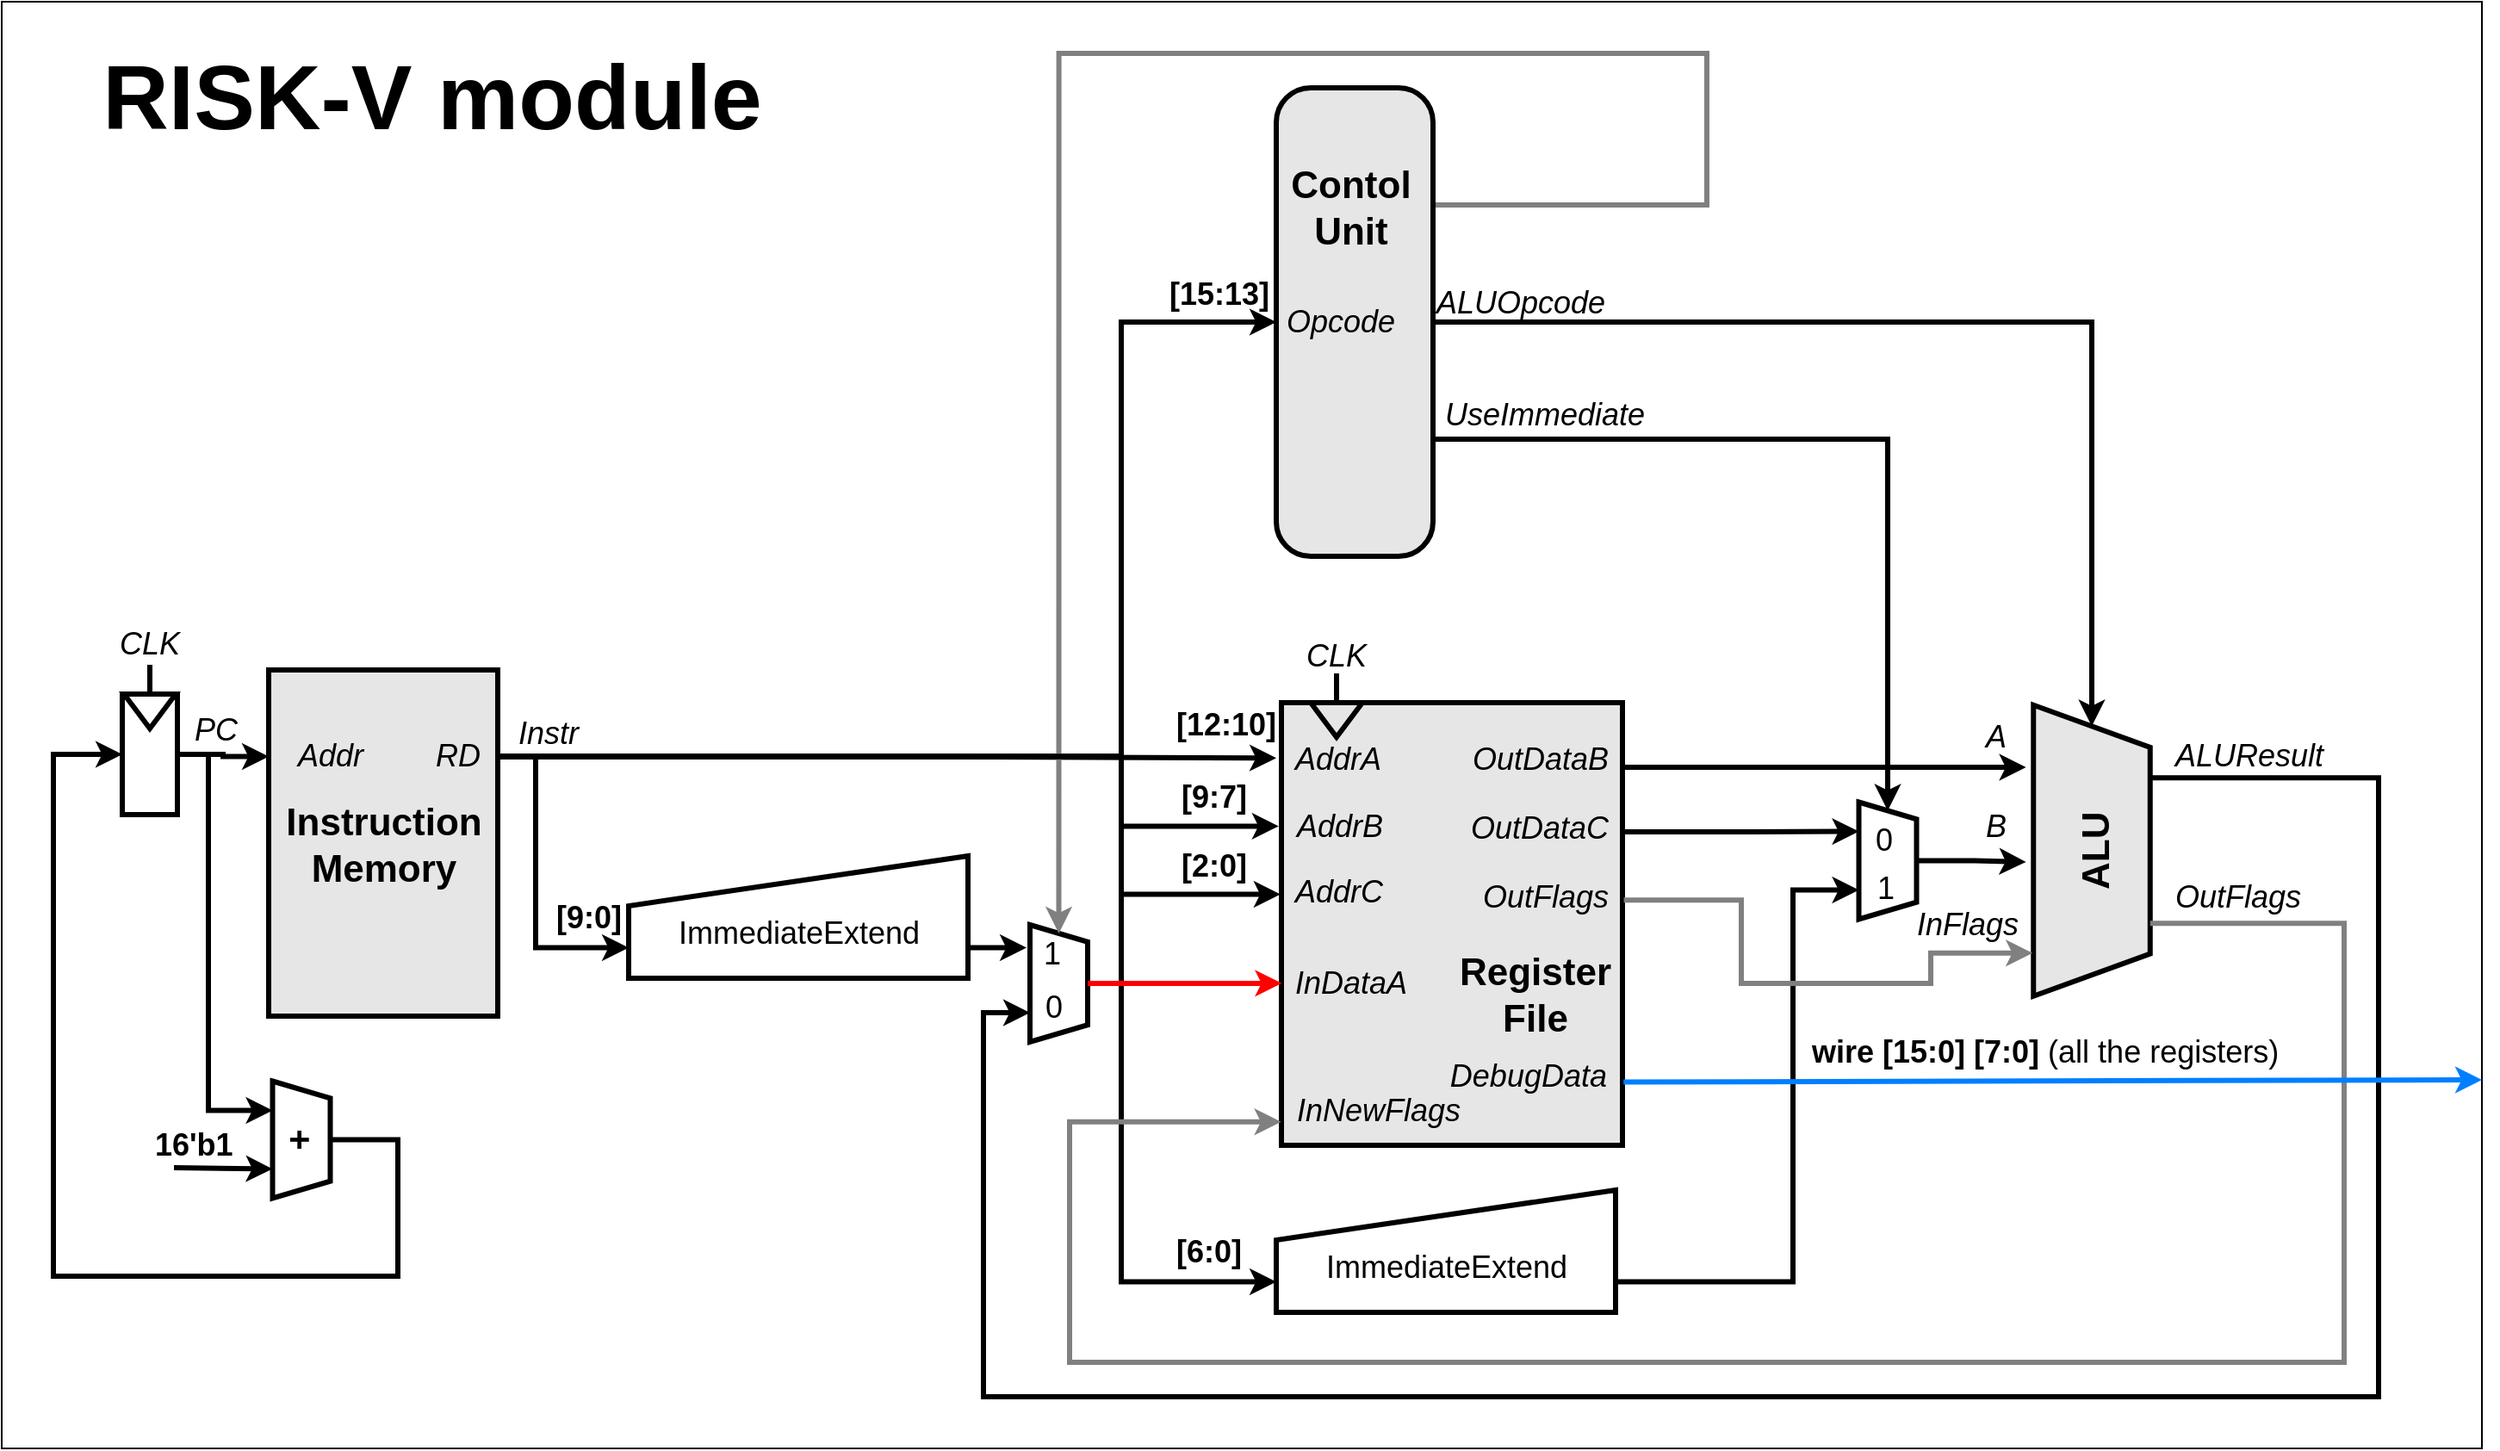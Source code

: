 <mxfile>
    <diagram name="Page-1" id="CjnsRdnZkcc44lROkodG">
        <mxGraphModel dx="2453" dy="1877" grid="1" gridSize="10" guides="1" tooltips="1" connect="1" arrows="1" fold="1" page="1" pageScale="1" pageWidth="827" pageHeight="1169" math="0" shadow="0">
            <root>
                <mxCell id="0"/>
                <mxCell id="1" parent="0"/>
                <mxCell id="2" value="" style="rounded=0;whiteSpace=wrap;html=1;" parent="1" vertex="1">
                    <mxGeometry x="10" y="10" width="1440" height="840" as="geometry"/>
                </mxCell>
                <mxCell id="O-shyT19sQsiW26_N4do-6" style="edgeStyle=orthogonalEdgeStyle;rounded=0;orthogonalLoop=1;jettySize=auto;html=1;exitX=1;exitY=0.25;exitDx=0;exitDy=0;entryX=0;entryY=0.75;entryDx=0;entryDy=0;strokeWidth=3;" parent="1" source="O-shyT19sQsiW26_N4do-2" target="O-shyT19sQsiW26_N4do-4" edge="1">
                    <mxGeometry relative="1" as="geometry">
                        <Array as="points">
                            <mxPoint x="320.0" y="448.0"/>
                            <mxPoint x="320.0" y="559"/>
                        </Array>
                    </mxGeometry>
                </mxCell>
                <mxCell id="O-shyT19sQsiW26_N4do-16" style="edgeStyle=orthogonalEdgeStyle;rounded=0;orthogonalLoop=1;jettySize=auto;html=1;exitX=1;exitY=0.25;exitDx=0;exitDy=0;entryX=0;entryY=0.5;entryDx=0;entryDy=0;strokeWidth=3;" parent="1" source="O-shyT19sQsiW26_N4do-2" target="O-shyT19sQsiW26_N4do-15" edge="1">
                    <mxGeometry relative="1" as="geometry">
                        <Array as="points">
                            <mxPoint x="660" y="448.0"/>
                            <mxPoint x="660" y="196.0"/>
                        </Array>
                    </mxGeometry>
                </mxCell>
                <mxCell id="O-shyT19sQsiW26_N4do-44" style="edgeStyle=orthogonalEdgeStyle;rounded=0;orthogonalLoop=1;jettySize=auto;html=1;exitX=1;exitY=0.25;exitDx=0;exitDy=0;entryX=0;entryY=0.75;entryDx=0;entryDy=0;strokeWidth=3;" parent="1" source="O-shyT19sQsiW26_N4do-2" target="O-shyT19sQsiW26_N4do-42" edge="1">
                    <mxGeometry relative="1" as="geometry">
                        <Array as="points">
                            <mxPoint x="660" y="448.0"/>
                            <mxPoint x="660" y="753"/>
                        </Array>
                    </mxGeometry>
                </mxCell>
                <mxCell id="O-shyT19sQsiW26_N4do-2" value="" style="rounded=0;whiteSpace=wrap;html=1;fillColor=#E6E6E6;strokeWidth=3;" parent="1" vertex="1">
                    <mxGeometry x="165.0" y="398.0" width="133" height="201" as="geometry"/>
                </mxCell>
                <mxCell id="O-shyT19sQsiW26_N4do-7" value="&lt;span&gt;Instr&lt;/span&gt;" style="text;html=1;align=left;verticalAlign=middle;whiteSpace=wrap;rounded=0;fontSize=18;fontStyle=2" parent="1" vertex="1">
                    <mxGeometry x="308.0" y="420.0" width="52" height="30" as="geometry"/>
                </mxCell>
                <mxCell id="O-shyT19sQsiW26_N4do-10" style="edgeStyle=orthogonalEdgeStyle;rounded=0;orthogonalLoop=1;jettySize=auto;html=1;exitX=1;exitY=0.75;exitDx=0;exitDy=0;entryX=0.202;entryY=1.061;entryDx=0;entryDy=0;entryPerimeter=0;strokeWidth=3;" parent="1" source="O-shyT19sQsiW26_N4do-4" target="O-shyT19sQsiW26_N4do-8" edge="1">
                    <mxGeometry relative="1" as="geometry"/>
                </mxCell>
                <mxCell id="O-shyT19sQsiW26_N4do-53" style="edgeStyle=orthogonalEdgeStyle;rounded=0;orthogonalLoop=1;jettySize=auto;html=1;exitX=0.999;exitY=0.292;exitDx=0;exitDy=0;entryX=0.25;entryY=1;entryDx=0;entryDy=0;exitPerimeter=0;strokeWidth=3;" parent="1" source="O-shyT19sQsiW26_N4do-13" target="O-shyT19sQsiW26_N4do-33" edge="1">
                    <mxGeometry relative="1" as="geometry"/>
                </mxCell>
                <mxCell id="O-shyT19sQsiW26_N4do-13" value="" style="rounded=0;whiteSpace=wrap;html=1;fillColor=#E6E6E6;strokeWidth=3;" parent="1" vertex="1">
                    <mxGeometry x="753" y="417.0" width="198" height="257" as="geometry"/>
                </mxCell>
                <mxCell id="O-shyT19sQsiW26_N4do-8" value="" style="shape=trapezoid;perimeter=trapezoidPerimeter;whiteSpace=wrap;html=1;fixedSize=1;rotation=90;fillColor=none;strokeWidth=3;size=9.93;" parent="1" vertex="1">
                    <mxGeometry x="589.75" y="563.25" width="68" height="33.5" as="geometry"/>
                </mxCell>
                <mxCell id="O-shyT19sQsiW26_N4do-14" style="edgeStyle=orthogonalEdgeStyle;rounded=0;orthogonalLoop=1;jettySize=auto;html=1;exitX=1;exitY=0.25;exitDx=0;exitDy=0;entryX=-0.015;entryY=0.125;entryDx=0;entryDy=0;entryPerimeter=0;strokeWidth=3;" parent="1" source="O-shyT19sQsiW26_N4do-2" target="O-shyT19sQsiW26_N4do-13" edge="1">
                    <mxGeometry relative="1" as="geometry"/>
                </mxCell>
                <mxCell id="O-shyT19sQsiW26_N4do-36" style="edgeStyle=orthogonalEdgeStyle;rounded=0;orthogonalLoop=1;jettySize=auto;html=1;exitX=1;exitY=0.5;exitDx=0;exitDy=0;entryX=0;entryY=0.5;entryDx=0;entryDy=0;strokeWidth=3;" parent="1" source="O-shyT19sQsiW26_N4do-15" target="O-shyT19sQsiW26_N4do-35" edge="1">
                    <mxGeometry relative="1" as="geometry"/>
                </mxCell>
                <mxCell id="O-shyT19sQsiW26_N4do-38" style="edgeStyle=orthogonalEdgeStyle;rounded=0;orthogonalLoop=1;jettySize=auto;html=1;exitX=1;exitY=0.75;exitDx=0;exitDy=0;entryX=0;entryY=0.5;entryDx=0;entryDy=0;strokeWidth=3;" parent="1" source="O-shyT19sQsiW26_N4do-15" target="O-shyT19sQsiW26_N4do-33" edge="1">
                    <mxGeometry relative="1" as="geometry"/>
                </mxCell>
                <mxCell id="O-shyT19sQsiW26_N4do-40" style="edgeStyle=orthogonalEdgeStyle;rounded=0;orthogonalLoop=1;jettySize=auto;html=1;exitX=1;exitY=0.25;exitDx=0;exitDy=0;entryX=0;entryY=0.5;entryDx=0;entryDy=0;strokeWidth=3;strokeColor=#808080;" parent="1" source="O-shyT19sQsiW26_N4do-15" target="O-shyT19sQsiW26_N4do-8" edge="1">
                    <mxGeometry relative="1" as="geometry">
                        <Array as="points">
                            <mxPoint x="1000" y="128.0"/>
                            <mxPoint x="1000" y="40.0"/>
                            <mxPoint x="624" y="40.0"/>
                        </Array>
                    </mxGeometry>
                </mxCell>
                <mxCell id="O-shyT19sQsiW26_N4do-15" value="" style="rounded=1;whiteSpace=wrap;html=1;fillColor=#E6E6E6;strokeWidth=3;arcSize=22;" parent="1" vertex="1">
                    <mxGeometry x="750" y="60.0" width="91" height="272" as="geometry"/>
                </mxCell>
                <mxCell id="O-shyT19sQsiW26_N4do-17" value="" style="group" parent="1" vertex="1" connectable="0">
                    <mxGeometry x="374.0" y="506.0" width="197" height="71" as="geometry"/>
                </mxCell>
                <mxCell id="O-shyT19sQsiW26_N4do-4" value="&lt;p style=&quot;line-height: 120%;&quot;&gt;&lt;br&gt;&lt;/p&gt;" style="shape=manualInput;whiteSpace=wrap;html=1;fillColor=none;strokeWidth=3;size=29;align=center;" parent="O-shyT19sQsiW26_N4do-17" vertex="1">
                    <mxGeometry width="197" height="71" as="geometry"/>
                </mxCell>
                <mxCell id="O-shyT19sQsiW26_N4do-5" value="ImmediateExtend" style="text;html=1;align=center;verticalAlign=middle;whiteSpace=wrap;rounded=0;fontSize=18;" parent="O-shyT19sQsiW26_N4do-17" vertex="1">
                    <mxGeometry x="26.5" y="30" width="144" height="30" as="geometry"/>
                </mxCell>
                <mxCell id="O-shyT19sQsiW26_N4do-18" value="[15:13]" style="text;html=1;align=left;verticalAlign=middle;whiteSpace=wrap;rounded=0;fontSize=18;fontStyle=1" parent="1" vertex="1">
                    <mxGeometry x="686" y="165.0" width="60" height="30" as="geometry"/>
                </mxCell>
                <mxCell id="O-shyT19sQsiW26_N4do-19" value="&lt;font style=&quot;font-size: 22px;&quot;&gt;Contol Unit&lt;/font&gt;" style="text;html=1;align=center;verticalAlign=middle;whiteSpace=wrap;rounded=0;fontSize=18;fontStyle=1" parent="1" vertex="1">
                    <mxGeometry x="750" y="100.0" width="87" height="60" as="geometry"/>
                </mxCell>
                <mxCell id="O-shyT19sQsiW26_N4do-20" value="[12:10]" style="text;html=1;align=left;verticalAlign=middle;whiteSpace=wrap;rounded=0;fontSize=18;fontStyle=1" parent="1" vertex="1">
                    <mxGeometry x="690" y="410.0" width="60" height="40" as="geometry"/>
                </mxCell>
                <mxCell id="O-shyT19sQsiW26_N4do-21" value="" style="triangle;whiteSpace=wrap;html=1;fillColor=none;strokeWidth=3;rotation=90;" parent="1" vertex="1">
                    <mxGeometry x="775" y="412.0" width="20" height="30" as="geometry"/>
                </mxCell>
                <mxCell id="O-shyT19sQsiW26_N4do-22" value="AddrA" style="text;html=1;align=left;verticalAlign=middle;whiteSpace=wrap;rounded=0;fontSize=18;fontStyle=2" parent="1" vertex="1">
                    <mxGeometry x="759" y="430.0" width="60" height="40" as="geometry"/>
                </mxCell>
                <mxCell id="O-shyT19sQsiW26_N4do-23" value="CLK" style="text;html=1;align=center;verticalAlign=middle;whiteSpace=wrap;rounded=0;fontSize=18;fontStyle=2" parent="1" vertex="1">
                    <mxGeometry x="755" y="380.0" width="60" height="20" as="geometry"/>
                </mxCell>
                <mxCell id="O-shyT19sQsiW26_N4do-24" value="" style="endArrow=none;html=1;rounded=0;exitX=0;exitY=0.5;exitDx=0;exitDy=0;entryX=0.5;entryY=1;entryDx=0;entryDy=0;strokeWidth=3;" parent="1" source="O-shyT19sQsiW26_N4do-21" target="O-shyT19sQsiW26_N4do-23" edge="1">
                    <mxGeometry width="50" height="50" relative="1" as="geometry">
                        <mxPoint x="780" y="450.0" as="sourcePoint"/>
                        <mxPoint x="830" y="400.0" as="targetPoint"/>
                    </mxGeometry>
                </mxCell>
                <mxCell id="O-shyT19sQsiW26_N4do-25" style="edgeStyle=orthogonalEdgeStyle;rounded=0;orthogonalLoop=1;jettySize=auto;html=1;exitX=1;exitY=0.25;exitDx=0;exitDy=0;entryX=-0.008;entryY=0.279;entryDx=0;entryDy=0;entryPerimeter=0;strokeWidth=3;" parent="1" source="O-shyT19sQsiW26_N4do-2" target="O-shyT19sQsiW26_N4do-13" edge="1">
                    <mxGeometry relative="1" as="geometry">
                        <Array as="points">
                            <mxPoint x="660" y="448.0"/>
                            <mxPoint x="660" y="489.0"/>
                        </Array>
                    </mxGeometry>
                </mxCell>
                <mxCell id="O-shyT19sQsiW26_N4do-26" value="[9:7]" style="text;html=1;align=left;verticalAlign=middle;whiteSpace=wrap;rounded=0;fontSize=18;fontStyle=1" parent="1" vertex="1">
                    <mxGeometry x="693" y="452.0" width="60" height="40" as="geometry"/>
                </mxCell>
                <mxCell id="O-shyT19sQsiW26_N4do-27" value="AddrB" style="text;html=1;align=left;verticalAlign=middle;whiteSpace=wrap;rounded=0;fontSize=18;fontStyle=2" parent="1" vertex="1">
                    <mxGeometry x="760" y="469.0" width="60" height="40" as="geometry"/>
                </mxCell>
                <mxCell id="O-shyT19sQsiW26_N4do-28" style="edgeStyle=orthogonalEdgeStyle;rounded=0;orthogonalLoop=1;jettySize=auto;html=1;exitX=1;exitY=0.25;exitDx=0;exitDy=0;entryX=-0.003;entryY=0.433;entryDx=0;entryDy=0;entryPerimeter=0;strokeWidth=3;" parent="1" source="O-shyT19sQsiW26_N4do-2" target="O-shyT19sQsiW26_N4do-13" edge="1">
                    <mxGeometry relative="1" as="geometry">
                        <Array as="points">
                            <mxPoint x="660" y="448.0"/>
                            <mxPoint x="660" y="528"/>
                        </Array>
                    </mxGeometry>
                </mxCell>
                <mxCell id="O-shyT19sQsiW26_N4do-29" value="AddrC" style="text;html=1;align=left;verticalAlign=middle;whiteSpace=wrap;rounded=0;fontSize=18;fontStyle=2" parent="1" vertex="1">
                    <mxGeometry x="759" y="507.0" width="60" height="40" as="geometry"/>
                </mxCell>
                <mxCell id="O-shyT19sQsiW26_N4do-30" style="edgeStyle=orthogonalEdgeStyle;rounded=0;orthogonalLoop=1;jettySize=auto;html=1;exitX=0.5;exitY=0;exitDx=0;exitDy=0;entryX=0.001;entryY=0.634;entryDx=0;entryDy=0;entryPerimeter=0;strokeWidth=3;fillColor=#f8cecc;strokeColor=#FF0000;" parent="1" source="O-shyT19sQsiW26_N4do-8" target="O-shyT19sQsiW26_N4do-13" edge="1">
                    <mxGeometry relative="1" as="geometry"/>
                </mxCell>
                <mxCell id="O-shyT19sQsiW26_N4do-31" value="InDataA" style="text;html=1;align=left;verticalAlign=middle;whiteSpace=wrap;rounded=0;fontSize=18;fontStyle=2" parent="1" vertex="1">
                    <mxGeometry x="759" y="560" width="60" height="40" as="geometry"/>
                </mxCell>
                <mxCell id="O-shyT19sQsiW26_N4do-32" value="&lt;font style=&quot;font-size: 22px;&quot;&gt;Register File&lt;/font&gt;" style="text;html=1;align=center;verticalAlign=middle;whiteSpace=wrap;rounded=0;fontSize=18;fontStyle=1" parent="1" vertex="1">
                    <mxGeometry x="857" y="557" width="87" height="60" as="geometry"/>
                </mxCell>
                <mxCell id="O-shyT19sQsiW26_N4do-33" value="" style="shape=trapezoid;perimeter=trapezoidPerimeter;whiteSpace=wrap;html=1;fixedSize=1;rotation=90;fillColor=none;strokeWidth=3;size=9.93;" parent="1" vertex="1">
                    <mxGeometry x="1071" y="492.0" width="68" height="33.5" as="geometry"/>
                </mxCell>
                <mxCell id="O-shyT19sQsiW26_N4do-47" style="edgeStyle=orthogonalEdgeStyle;rounded=0;orthogonalLoop=1;jettySize=auto;html=1;exitX=0.25;exitY=0;exitDx=0;exitDy=0;entryX=0.75;entryY=1;entryDx=0;entryDy=0;fontSize=13;strokeWidth=3;" parent="1" source="O-shyT19sQsiW26_N4do-35" target="O-shyT19sQsiW26_N4do-8" edge="1">
                    <mxGeometry relative="1" as="geometry">
                        <Array as="points">
                            <mxPoint x="1390" y="461.0"/>
                            <mxPoint x="1390" y="820"/>
                            <mxPoint x="580" y="820"/>
                            <mxPoint x="580" y="597"/>
                        </Array>
                    </mxGeometry>
                </mxCell>
                <mxCell id="O-shyT19sQsiW26_N4do-35" value="" style="shape=trapezoid;perimeter=trapezoidPerimeter;whiteSpace=wrap;html=1;fixedSize=1;rotation=90;fillColor=#E6E6E6;strokeWidth=3;size=24.598;" parent="1" vertex="1">
                    <mxGeometry x="1139" y="469.0" width="169" height="67.75" as="geometry"/>
                </mxCell>
                <mxCell id="O-shyT19sQsiW26_N4do-37" value="ALUOpcode" style="text;html=1;align=left;verticalAlign=middle;whiteSpace=wrap;rounded=0;fontSize=18;fontStyle=2" parent="1" vertex="1">
                    <mxGeometry x="841" y="165.0" width="109" height="40" as="geometry"/>
                </mxCell>
                <mxCell id="O-shyT19sQsiW26_N4do-39" value="UseImmediate" style="text;html=1;align=left;verticalAlign=middle;whiteSpace=wrap;rounded=0;fontSize=18;fontStyle=2" parent="1" vertex="1">
                    <mxGeometry x="846" y="230.0" width="134" height="40" as="geometry"/>
                </mxCell>
                <mxCell id="O-shyT19sQsiW26_N4do-41" value="" style="group" parent="1" vertex="1" connectable="0">
                    <mxGeometry x="750" y="700" width="197" height="71" as="geometry"/>
                </mxCell>
                <mxCell id="O-shyT19sQsiW26_N4do-42" value="&lt;p style=&quot;line-height: 120%;&quot;&gt;&lt;br&gt;&lt;/p&gt;" style="shape=manualInput;whiteSpace=wrap;html=1;fillColor=none;strokeWidth=3;size=29;align=center;" parent="O-shyT19sQsiW26_N4do-41" vertex="1">
                    <mxGeometry width="197" height="71" as="geometry"/>
                </mxCell>
                <mxCell id="O-shyT19sQsiW26_N4do-43" value="ImmediateExtend" style="text;html=1;align=center;verticalAlign=middle;whiteSpace=wrap;rounded=0;fontSize=18;" parent="O-shyT19sQsiW26_N4do-41" vertex="1">
                    <mxGeometry x="26.5" y="30" width="144" height="30" as="geometry"/>
                </mxCell>
                <mxCell id="O-shyT19sQsiW26_N4do-45" value="1" style="text;html=1;align=left;verticalAlign=middle;whiteSpace=wrap;rounded=0;fontSize=18;fontStyle=0" parent="1" vertex="1">
                    <mxGeometry x="612.63" y="543" width="22.25" height="40" as="geometry"/>
                </mxCell>
                <mxCell id="O-shyT19sQsiW26_N4do-46" value="0" style="text;html=1;align=left;verticalAlign=middle;whiteSpace=wrap;rounded=0;fontSize=18;fontStyle=0" parent="1" vertex="1">
                    <mxGeometry x="614" y="574" width="22.25" height="40" as="geometry"/>
                </mxCell>
                <mxCell id="O-shyT19sQsiW26_N4do-48" value="ALUResult" style="text;html=1;align=left;verticalAlign=middle;whiteSpace=wrap;rounded=0;fontSize=18;fontStyle=2" parent="1" vertex="1">
                    <mxGeometry x="1270" y="427.5" width="110" height="40" as="geometry"/>
                </mxCell>
                <mxCell id="O-shyT19sQsiW26_N4do-49" value="A" style="text;html=1;align=left;verticalAlign=middle;whiteSpace=wrap;rounded=0;fontSize=18;fontStyle=2" parent="1" vertex="1">
                    <mxGeometry x="1160" y="417.0" width="20" height="40" as="geometry"/>
                </mxCell>
                <mxCell id="O-shyT19sQsiW26_N4do-50" value="B" style="text;html=1;align=left;verticalAlign=middle;whiteSpace=wrap;rounded=0;fontSize=18;fontStyle=2" parent="1" vertex="1">
                    <mxGeometry x="1160" y="469.0" width="20" height="40" as="geometry"/>
                </mxCell>
                <mxCell id="O-shyT19sQsiW26_N4do-51" style="edgeStyle=orthogonalEdgeStyle;rounded=0;orthogonalLoop=1;jettySize=auto;html=1;exitX=0.5;exitY=0;exitDx=0;exitDy=0;entryX=0.539;entryY=1.064;entryDx=0;entryDy=0;entryPerimeter=0;strokeWidth=3;" parent="1" source="O-shyT19sQsiW26_N4do-33" target="O-shyT19sQsiW26_N4do-35" edge="1">
                    <mxGeometry relative="1" as="geometry"/>
                </mxCell>
                <mxCell id="O-shyT19sQsiW26_N4do-52" style="edgeStyle=orthogonalEdgeStyle;rounded=0;orthogonalLoop=1;jettySize=auto;html=1;exitX=1.003;exitY=0.146;exitDx=0;exitDy=0;entryX=0.214;entryY=1.064;entryDx=0;entryDy=0;entryPerimeter=0;strokeWidth=3;exitPerimeter=0;" parent="1" source="O-shyT19sQsiW26_N4do-13" target="O-shyT19sQsiW26_N4do-35" edge="1">
                    <mxGeometry relative="1" as="geometry"/>
                </mxCell>
                <mxCell id="O-shyT19sQsiW26_N4do-54" style="edgeStyle=orthogonalEdgeStyle;rounded=0;orthogonalLoop=1;jettySize=auto;html=1;exitX=1;exitY=0.75;exitDx=0;exitDy=0;entryX=0.75;entryY=1;entryDx=0;entryDy=0;strokeWidth=3;" parent="1" source="O-shyT19sQsiW26_N4do-42" target="O-shyT19sQsiW26_N4do-33" edge="1">
                    <mxGeometry relative="1" as="geometry">
                        <Array as="points">
                            <mxPoint x="1050" y="753"/>
                            <mxPoint x="1050" y="526"/>
                        </Array>
                    </mxGeometry>
                </mxCell>
                <mxCell id="O-shyT19sQsiW26_N4do-55" style="edgeStyle=orthogonalEdgeStyle;rounded=0;orthogonalLoop=1;jettySize=auto;html=1;exitX=1.004;exitY=0.446;exitDx=0;exitDy=0;entryX=0.852;entryY=1.008;entryDx=0;entryDy=0;entryPerimeter=0;exitPerimeter=0;strokeWidth=3;strokeColor=#808080;" parent="1" source="O-shyT19sQsiW26_N4do-13" target="O-shyT19sQsiW26_N4do-35" edge="1">
                    <mxGeometry relative="1" as="geometry">
                        <Array as="points">
                            <mxPoint x="1020" y="532"/>
                            <mxPoint x="1020" y="580"/>
                            <mxPoint x="1130" y="580"/>
                            <mxPoint x="1130" y="562"/>
                        </Array>
                    </mxGeometry>
                </mxCell>
                <mxCell id="O-shyT19sQsiW26_N4do-56" value="InFlags" style="text;html=1;align=left;verticalAlign=middle;whiteSpace=wrap;rounded=0;fontSize=18;fontStyle=2" parent="1" vertex="1">
                    <mxGeometry x="1120" y="525.5" width="71" height="40" as="geometry"/>
                </mxCell>
                <mxCell id="O-shyT19sQsiW26_N4do-57" value="1" style="text;html=1;align=left;verticalAlign=middle;whiteSpace=wrap;rounded=0;fontSize=18;fontStyle=0" parent="1" vertex="1">
                    <mxGeometry x="1097" y="505.0" width="22.25" height="40" as="geometry"/>
                </mxCell>
                <mxCell id="O-shyT19sQsiW26_N4do-58" value="0" style="text;html=1;align=left;verticalAlign=middle;whiteSpace=wrap;rounded=0;fontSize=18;fontStyle=0" parent="1" vertex="1">
                    <mxGeometry x="1096" y="477.0" width="22.25" height="40" as="geometry"/>
                </mxCell>
                <mxCell id="O-shyT19sQsiW26_N4do-59" value="OutDataB" style="text;html=1;align=right;verticalAlign=middle;whiteSpace=wrap;rounded=0;fontSize=18;fontStyle=2" parent="1" vertex="1">
                    <mxGeometry x="853.5" y="430.0" width="90.5" height="40" as="geometry"/>
                </mxCell>
                <mxCell id="O-shyT19sQsiW26_N4do-60" value="OutDataC" style="text;html=1;align=right;verticalAlign=middle;whiteSpace=wrap;rounded=0;fontSize=18;fontStyle=2" parent="1" vertex="1">
                    <mxGeometry x="853.5" y="470.0" width="90.5" height="40" as="geometry"/>
                </mxCell>
                <mxCell id="O-shyT19sQsiW26_N4do-61" value="OutFlags" style="text;html=1;align=right;verticalAlign=middle;whiteSpace=wrap;rounded=0;fontSize=18;fontStyle=2" parent="1" vertex="1">
                    <mxGeometry x="853.5" y="510.0" width="90.5" height="40" as="geometry"/>
                </mxCell>
                <mxCell id="O-shyT19sQsiW26_N4do-62" value="DebugData" style="text;html=1;align=right;verticalAlign=middle;whiteSpace=wrap;rounded=0;fontSize=18;fontStyle=2" parent="1" vertex="1">
                    <mxGeometry x="840" y="614" width="104" height="40" as="geometry"/>
                </mxCell>
                <mxCell id="O-shyT19sQsiW26_N4do-63" value="InNewFlags" style="text;html=1;align=left;verticalAlign=middle;whiteSpace=wrap;rounded=0;fontSize=18;fontStyle=2" parent="1" vertex="1">
                    <mxGeometry x="760" y="634" width="117" height="40" as="geometry"/>
                </mxCell>
                <mxCell id="O-shyT19sQsiW26_N4do-64" style="edgeStyle=orthogonalEdgeStyle;rounded=0;orthogonalLoop=1;jettySize=auto;html=1;exitX=0.75;exitY=0;exitDx=0;exitDy=0;entryX=-0.001;entryY=0.947;entryDx=0;entryDy=0;entryPerimeter=0;strokeWidth=3;strokeColor=#808080;" parent="1" source="O-shyT19sQsiW26_N4do-35" target="O-shyT19sQsiW26_N4do-13" edge="1">
                    <mxGeometry relative="1" as="geometry">
                        <Array as="points">
                            <mxPoint x="1370" y="545"/>
                            <mxPoint x="1370" y="800"/>
                            <mxPoint x="630" y="800"/>
                            <mxPoint x="630" y="660"/>
                        </Array>
                    </mxGeometry>
                </mxCell>
                <mxCell id="O-shyT19sQsiW26_N4do-65" value="OutFlags" style="text;html=1;align=left;verticalAlign=middle;whiteSpace=wrap;rounded=0;fontSize=18;fontStyle=2" parent="1" vertex="1">
                    <mxGeometry x="1270" y="510.0" width="110" height="40" as="geometry"/>
                </mxCell>
                <mxCell id="O-shyT19sQsiW26_N4do-71" style="edgeStyle=orthogonalEdgeStyle;rounded=0;orthogonalLoop=1;jettySize=auto;html=1;exitX=1;exitY=0.5;exitDx=0;exitDy=0;entryX=0.25;entryY=1;entryDx=0;entryDy=0;strokeWidth=3;" parent="1" source="O-shyT19sQsiW26_N4do-66" target="O-shyT19sQsiW26_N4do-70" edge="1">
                    <mxGeometry relative="1" as="geometry">
                        <Array as="points">
                            <mxPoint x="130.0" y="447.0"/>
                            <mxPoint x="130.0" y="654"/>
                        </Array>
                    </mxGeometry>
                </mxCell>
                <mxCell id="O-shyT19sQsiW26_N4do-73" style="edgeStyle=orthogonalEdgeStyle;rounded=0;orthogonalLoop=1;jettySize=auto;html=1;exitX=1;exitY=0.5;exitDx=0;exitDy=0;entryX=0;entryY=0.25;entryDx=0;entryDy=0;strokeWidth=3;" parent="1" source="O-shyT19sQsiW26_N4do-66" target="O-shyT19sQsiW26_N4do-2" edge="1">
                    <mxGeometry relative="1" as="geometry"/>
                </mxCell>
                <mxCell id="O-shyT19sQsiW26_N4do-66" value="" style="rounded=0;whiteSpace=wrap;html=1;fillColor=none;strokeWidth=3;" parent="1" vertex="1">
                    <mxGeometry x="80.0" y="412.0" width="32" height="70" as="geometry"/>
                </mxCell>
                <mxCell id="O-shyT19sQsiW26_N4do-67" value="" style="triangle;whiteSpace=wrap;html=1;fillColor=none;strokeWidth=3;rotation=90;" parent="1" vertex="1">
                    <mxGeometry x="86.0" y="407.0" width="20" height="30" as="geometry"/>
                </mxCell>
                <mxCell id="O-shyT19sQsiW26_N4do-68" value="CLK" style="text;html=1;align=center;verticalAlign=middle;whiteSpace=wrap;rounded=0;fontSize=18;fontStyle=2" parent="1" vertex="1">
                    <mxGeometry x="66.0" y="370.0" width="60" height="25" as="geometry"/>
                </mxCell>
                <mxCell id="O-shyT19sQsiW26_N4do-69" value="" style="endArrow=none;html=1;rounded=0;exitX=0;exitY=0.5;exitDx=0;exitDy=0;entryX=0.5;entryY=1;entryDx=0;entryDy=0;strokeWidth=3;" parent="1" source="O-shyT19sQsiW26_N4do-67" target="O-shyT19sQsiW26_N4do-68" edge="1">
                    <mxGeometry width="50" height="50" relative="1" as="geometry">
                        <mxPoint x="91.0" y="445.0" as="sourcePoint"/>
                        <mxPoint x="141.0" y="395.0" as="targetPoint"/>
                    </mxGeometry>
                </mxCell>
                <mxCell id="O-shyT19sQsiW26_N4do-72" style="edgeStyle=orthogonalEdgeStyle;rounded=0;orthogonalLoop=1;jettySize=auto;html=1;exitX=0.5;exitY=0;exitDx=0;exitDy=0;entryX=0;entryY=0.5;entryDx=0;entryDy=0;strokeWidth=3;" parent="1" source="O-shyT19sQsiW26_N4do-70" target="O-shyT19sQsiW26_N4do-66" edge="1">
                    <mxGeometry relative="1" as="geometry">
                        <Array as="points">
                            <mxPoint x="240.0" y="671"/>
                            <mxPoint x="240.0" y="750"/>
                            <mxPoint x="40.0" y="750"/>
                            <mxPoint x="40.0" y="447.0"/>
                        </Array>
                    </mxGeometry>
                </mxCell>
                <mxCell id="O-shyT19sQsiW26_N4do-70" value="&lt;font style=&quot;font-size: 21px;&quot;&gt;&lt;b&gt;+&lt;/b&gt;&lt;/font&gt;" style="shape=trapezoid;perimeter=trapezoidPerimeter;whiteSpace=wrap;html=1;fixedSize=1;rotation=90;fillColor=none;strokeWidth=3;size=9.93;" parent="1" vertex="1">
                    <mxGeometry x="150.0" y="654" width="68" height="33.5" as="geometry"/>
                </mxCell>
                <mxCell id="O-shyT19sQsiW26_N4do-74" value="&lt;span&gt;PC&lt;/span&gt;" style="text;html=1;align=left;verticalAlign=middle;whiteSpace=wrap;rounded=0;fontSize=18;fontStyle=2" parent="1" vertex="1">
                    <mxGeometry x="120.0" y="418.0" width="37" height="30" as="geometry"/>
                </mxCell>
                <mxCell id="O-shyT19sQsiW26_N4do-75" value="&lt;font style=&quot;font-size: 22px;&quot;&gt;Instruction Memory&lt;/font&gt;" style="text;html=1;align=center;verticalAlign=middle;whiteSpace=wrap;rounded=0;fontSize=18;fontStyle=1" parent="1" vertex="1">
                    <mxGeometry x="166.0" y="470.0" width="132" height="60" as="geometry"/>
                </mxCell>
                <mxCell id="O-shyT19sQsiW26_N4do-76" value="Addr" style="text;html=1;align=left;verticalAlign=middle;whiteSpace=wrap;rounded=0;fontSize=18;fontStyle=2" parent="1" vertex="1">
                    <mxGeometry x="180.0" y="427.5" width="60" height="40" as="geometry"/>
                </mxCell>
                <mxCell id="O-shyT19sQsiW26_N4do-77" value="RD" style="text;html=1;align=right;verticalAlign=middle;whiteSpace=wrap;rounded=0;fontSize=18;fontStyle=2" parent="1" vertex="1">
                    <mxGeometry x="230.0" y="427.5" width="60" height="40" as="geometry"/>
                </mxCell>
                <mxCell id="O-shyT19sQsiW26_N4do-83" value="" style="endArrow=classic;html=1;rounded=0;entryX=0.75;entryY=1;entryDx=0;entryDy=0;strokeWidth=3;" parent="1" target="O-shyT19sQsiW26_N4do-70" edge="1">
                    <mxGeometry width="50" height="50" relative="1" as="geometry">
                        <mxPoint x="110.0" y="687" as="sourcePoint"/>
                        <mxPoint x="160.0" y="640" as="targetPoint"/>
                    </mxGeometry>
                </mxCell>
                <mxCell id="O-shyT19sQsiW26_N4do-84" value="16'b1" style="text;html=1;align=left;verticalAlign=middle;whiteSpace=wrap;rounded=0;fontSize=18;fontStyle=1" parent="1" vertex="1">
                    <mxGeometry x="97.0" y="654" width="60" height="40" as="geometry"/>
                </mxCell>
                <mxCell id="O-shyT19sQsiW26_N4do-85" value="[2:0]" style="text;html=1;align=left;verticalAlign=middle;whiteSpace=wrap;rounded=0;fontSize=18;fontStyle=1" parent="1" vertex="1">
                    <mxGeometry x="693" y="492.0" width="60" height="40" as="geometry"/>
                </mxCell>
                <mxCell id="O-shyT19sQsiW26_N4do-86" value="[9:0]" style="text;html=1;align=left;verticalAlign=middle;whiteSpace=wrap;rounded=0;fontSize=18;fontStyle=1" parent="1" vertex="1">
                    <mxGeometry x="330.0" y="521.5" width="60" height="40" as="geometry"/>
                </mxCell>
                <mxCell id="O-shyT19sQsiW26_N4do-87" value="[6:0]" style="text;html=1;align=left;verticalAlign=middle;whiteSpace=wrap;rounded=0;fontSize=18;fontStyle=1" parent="1" vertex="1">
                    <mxGeometry x="690" y="715.5" width="60" height="40" as="geometry"/>
                </mxCell>
                <mxCell id="O-shyT19sQsiW26_N4do-88" value="" style="endArrow=classic;html=1;rounded=0;exitX=1.003;exitY=0.857;exitDx=0;exitDy=0;exitPerimeter=0;strokeWidth=3;strokeColor=#007FFF;" parent="1" source="O-shyT19sQsiW26_N4do-13" edge="1">
                    <mxGeometry width="50" height="50" relative="1" as="geometry">
                        <mxPoint x="960" y="640" as="sourcePoint"/>
                        <mxPoint x="1450" y="636" as="targetPoint"/>
                    </mxGeometry>
                </mxCell>
                <mxCell id="O-shyT19sQsiW26_N4do-89" value="wire [15:0] [7:0] &lt;span style=&quot;font-weight: normal;&quot;&gt;(all the registers)&lt;/span&gt;" style="text;html=1;align=left;verticalAlign=middle;whiteSpace=wrap;rounded=0;fontSize=18;fontStyle=1" parent="1" vertex="1">
                    <mxGeometry x="1059.25" y="600" width="350.75" height="40" as="geometry"/>
                </mxCell>
                <mxCell id="O-shyT19sQsiW26_N4do-90" value="Opcode" style="text;html=1;align=left;verticalAlign=middle;whiteSpace=wrap;rounded=0;fontSize=18;fontStyle=2" parent="1" vertex="1">
                    <mxGeometry x="753.5" y="176.0" width="80" height="40" as="geometry"/>
                </mxCell>
                <mxCell id="O-shyT19sQsiW26_N4do-91" value="&lt;font style=&quot;font-size: 22px;&quot;&gt;ALU&lt;/font&gt;" style="text;html=1;align=center;verticalAlign=middle;whiteSpace=wrap;rounded=0;fontSize=18;fontStyle=1;rotation=-90;" parent="1" vertex="1">
                    <mxGeometry x="1183" y="472.88" width="87" height="60" as="geometry"/>
                </mxCell>
                <mxCell id="3" value="&lt;font style=&quot;font-size: 53px;&quot;&gt;RISK-V module&lt;/font&gt;" style="text;html=1;strokeColor=none;fillColor=none;align=center;verticalAlign=middle;whiteSpace=wrap;rounded=0;fontStyle=1" vertex="1" parent="1">
                    <mxGeometry x="10" y="10" width="500" height="110" as="geometry"/>
                </mxCell>
            </root>
        </mxGraphModel>
    </diagram>
</mxfile>
